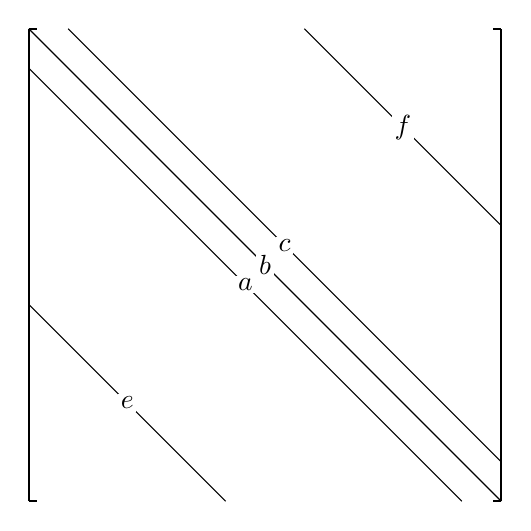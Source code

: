 % -*- root: ../../ressim.tex -*-

\begin{tikzpicture}
  \draw [thick] (0,0) -- (0,6);
  \draw [thick] (0,0) -- (.1,0);
  \draw [thick] (0,6) -- (.1,6);

  \draw [thick] (6,0) -- (6,6);
  \draw [thick] (6,0) -- (5.9,0);
  \draw [thick] (6,6) -- (5.9,6);

  \draw [] (0,6)   -- (6,0)   node [midway,fill=white, inner sep=.1em] {$b$};
  \draw [] (0,5.5) -- (5.5,0) node [midway,fill=white, inner sep=.1em] {$a$};
  \draw [] (.5,6) -- (6,.5) node [midway,fill=white, inner sep=.1em] {$c$};

  \draw [] (0,2.5) -- (2.5,0) node [midway,fill=white, inner sep=.1em] {$e$};
  \draw [] (3.5,6) -- (6,3.5) node [midway,fill=white, inner sep=.1em] {$f$};
\end{tikzpicture}
